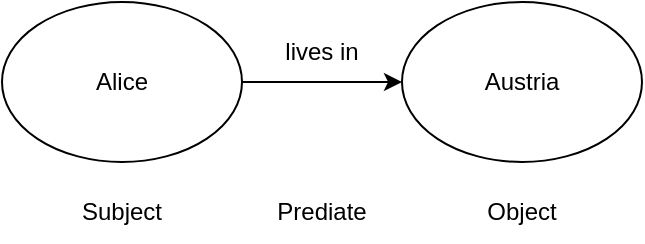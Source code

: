 <mxfile version="24.4.9" type="device" pages="2">
  <diagram name="Page-1" id="8N3XWA4QchF8TUvQweEX">
    <mxGraphModel dx="1434" dy="738" grid="1" gridSize="10" guides="1" tooltips="1" connect="1" arrows="1" fold="1" page="1" pageScale="1" pageWidth="827" pageHeight="1169" math="0" shadow="0">
      <root>
        <mxCell id="0" />
        <mxCell id="1" parent="0" />
        <mxCell id="-ZtLET40_uy0QwlSn1np-3" value="" style="edgeStyle=orthogonalEdgeStyle;rounded=0;orthogonalLoop=1;jettySize=auto;html=1;" edge="1" parent="1" source="-ZtLET40_uy0QwlSn1np-1" target="-ZtLET40_uy0QwlSn1np-2">
          <mxGeometry relative="1" as="geometry" />
        </mxCell>
        <mxCell id="-ZtLET40_uy0QwlSn1np-1" value="Alice" style="ellipse;whiteSpace=wrap;html=1;" vertex="1" parent="1">
          <mxGeometry x="80" y="160" width="120" height="80" as="geometry" />
        </mxCell>
        <mxCell id="-ZtLET40_uy0QwlSn1np-2" value="Austria" style="ellipse;whiteSpace=wrap;html=1;" vertex="1" parent="1">
          <mxGeometry x="280" y="160" width="120" height="80" as="geometry" />
        </mxCell>
        <mxCell id="-ZtLET40_uy0QwlSn1np-4" value="Subject" style="text;html=1;align=center;verticalAlign=middle;whiteSpace=wrap;rounded=0;" vertex="1" parent="1">
          <mxGeometry x="110" y="250" width="60" height="30" as="geometry" />
        </mxCell>
        <mxCell id="-ZtLET40_uy0QwlSn1np-6" value="lives in" style="text;html=1;align=center;verticalAlign=middle;whiteSpace=wrap;rounded=0;" vertex="1" parent="1">
          <mxGeometry x="210" y="170" width="60" height="30" as="geometry" />
        </mxCell>
        <mxCell id="-ZtLET40_uy0QwlSn1np-7" value="Prediate" style="text;html=1;align=center;verticalAlign=middle;whiteSpace=wrap;rounded=0;" vertex="1" parent="1">
          <mxGeometry x="210" y="250" width="60" height="30" as="geometry" />
        </mxCell>
        <mxCell id="-ZtLET40_uy0QwlSn1np-8" value="Object" style="text;html=1;align=center;verticalAlign=middle;whiteSpace=wrap;rounded=0;" vertex="1" parent="1">
          <mxGeometry x="310" y="250" width="60" height="30" as="geometry" />
        </mxCell>
      </root>
    </mxGraphModel>
  </diagram>
  <diagram id="BHpfjqG416VqSBUKp55q" name="Page-2">
    <mxGraphModel dx="1290" dy="522" grid="1" gridSize="10" guides="1" tooltips="1" connect="1" arrows="1" fold="1" page="1" pageScale="1" pageWidth="1169" pageHeight="827" math="0" shadow="0">
      <root>
        <mxCell id="0" />
        <mxCell id="1" parent="0" />
        <mxCell id="fEZMnwb492uWOY82GJNW-4" style="edgeStyle=orthogonalEdgeStyle;rounded=0;orthogonalLoop=1;jettySize=auto;html=1;" edge="1" parent="1" source="fEZMnwb492uWOY82GJNW-1" target="fEZMnwb492uWOY82GJNW-2">
          <mxGeometry relative="1" as="geometry" />
        </mxCell>
        <mxCell id="fEZMnwb492uWOY82GJNW-1" value="RQ4&lt;div&gt;QSE-QueryBased&lt;/div&gt;" style="strokeWidth=2;html=1;shape=mxgraph.flowchart.start_1;whiteSpace=wrap;" vertex="1" parent="1">
          <mxGeometry x="420" y="30" width="140" height="80" as="geometry" />
        </mxCell>
        <mxCell id="fEZMnwb492uWOY82GJNW-5" style="edgeStyle=orthogonalEdgeStyle;rounded=0;orthogonalLoop=1;jettySize=auto;html=1;" edge="1" parent="1" source="fEZMnwb492uWOY82GJNW-2" target="fEZMnwb492uWOY82GJNW-3">
          <mxGeometry relative="1" as="geometry" />
        </mxCell>
        <mxCell id="fEZMnwb492uWOY82GJNW-27" style="edgeStyle=orthogonalEdgeStyle;rounded=0;orthogonalLoop=1;jettySize=auto;html=1;entryX=0.5;entryY=0;entryDx=0;entryDy=0;" edge="1" parent="1" source="fEZMnwb492uWOY82GJNW-2" target="fEZMnwb492uWOY82GJNW-10">
          <mxGeometry relative="1" as="geometry" />
        </mxCell>
        <mxCell id="fEZMnwb492uWOY82GJNW-2" value="Run QSE on V1" style="rounded=1;whiteSpace=wrap;html=1;absoluteArcSize=1;arcSize=14;strokeWidth=2;" vertex="1" parent="1">
          <mxGeometry x="440" y="135" width="100" height="50" as="geometry" />
        </mxCell>
        <mxCell id="fEZMnwb492uWOY82GJNW-7" style="edgeStyle=orthogonalEdgeStyle;rounded=0;orthogonalLoop=1;jettySize=auto;html=1;" edge="1" parent="1" source="fEZMnwb492uWOY82GJNW-3" target="fEZMnwb492uWOY82GJNW-6">
          <mxGeometry relative="1" as="geometry" />
        </mxCell>
        <mxCell id="fEZMnwb492uWOY82GJNW-3" value="Run QSE on V2" style="rounded=1;whiteSpace=wrap;html=1;absoluteArcSize=1;arcSize=14;strokeWidth=2;" vertex="1" parent="1">
          <mxGeometry x="240" y="200" width="100" height="50" as="geometry" />
        </mxCell>
        <mxCell id="fEZMnwb492uWOY82GJNW-17" style="edgeStyle=orthogonalEdgeStyle;rounded=0;orthogonalLoop=1;jettySize=auto;html=1;" edge="1" parent="1" source="fEZMnwb492uWOY82GJNW-6" target="fEZMnwb492uWOY82GJNW-16">
          <mxGeometry relative="1" as="geometry" />
        </mxCell>
        <mxCell id="fEZMnwb492uWOY82GJNW-20" style="edgeStyle=orthogonalEdgeStyle;rounded=0;orthogonalLoop=1;jettySize=auto;html=1;entryX=0;entryY=0.5;entryDx=0;entryDy=0;exitX=0.5;exitY=1;exitDx=0;exitDy=0;" edge="1" parent="1" source="fEZMnwb492uWOY82GJNW-6" target="fEZMnwb492uWOY82GJNW-19">
          <mxGeometry relative="1" as="geometry" />
        </mxCell>
        <mxCell id="fEZMnwb492uWOY82GJNW-6" value="Compare QSE results with Regex-Logic used in Web app" style="rounded=1;whiteSpace=wrap;html=1;absoluteArcSize=1;arcSize=14;strokeWidth=2;" vertex="1" parent="1">
          <mxGeometry x="220" y="310" width="140" height="90" as="geometry" />
        </mxCell>
        <mxCell id="fEZMnwb492uWOY82GJNW-14" style="edgeStyle=orthogonalEdgeStyle;rounded=0;orthogonalLoop=1;jettySize=auto;html=1;entryX=0.5;entryY=0;entryDx=0;entryDy=0;" edge="1" parent="1" source="fEZMnwb492uWOY82GJNW-10" target="fEZMnwb492uWOY82GJNW-12">
          <mxGeometry relative="1" as="geometry" />
        </mxCell>
        <mxCell id="fEZMnwb492uWOY82GJNW-10" value="SPARQL Script on V2" style="rounded=1;whiteSpace=wrap;html=1;absoluteArcSize=1;arcSize=14;strokeWidth=2;" vertex="1" parent="1">
          <mxGeometry x="660" y="210" width="100" height="50" as="geometry" />
        </mxCell>
        <mxCell id="fEZMnwb492uWOY82GJNW-21" style="edgeStyle=orthogonalEdgeStyle;rounded=0;orthogonalLoop=1;jettySize=auto;html=1;entryX=1;entryY=0.5;entryDx=0;entryDy=0;exitX=0.5;exitY=1;exitDx=0;exitDy=0;" edge="1" parent="1" source="fEZMnwb492uWOY82GJNW-12" target="fEZMnwb492uWOY82GJNW-19">
          <mxGeometry relative="1" as="geometry" />
        </mxCell>
        <mxCell id="fEZMnwb492uWOY82GJNW-12" value="Compare results by using objects and Regex-Logic used in Web app" style="rounded=1;whiteSpace=wrap;html=1;absoluteArcSize=1;arcSize=14;strokeWidth=2;" vertex="1" parent="1">
          <mxGeometry x="640" y="310" width="140" height="90" as="geometry" />
        </mxCell>
        <mxCell id="fEZMnwb492uWOY82GJNW-16" value="Deleted node shapes&lt;div&gt;Deleted property shapes&lt;/div&gt;&lt;div&gt;Edited node shapes&lt;/div&gt;&lt;div&gt;Edited property shapes&lt;/div&gt;" style="strokeWidth=2;html=1;shape=mxgraph.flowchart.document2;whiteSpace=wrap;size=0.25;" vertex="1" parent="1">
          <mxGeometry x="422.5" y="280" width="145" height="150" as="geometry" />
        </mxCell>
        <mxCell id="fEZMnwb492uWOY82GJNW-18" style="edgeStyle=orthogonalEdgeStyle;rounded=0;orthogonalLoop=1;jettySize=auto;html=1;entryX=1;entryY=0.5;entryDx=0;entryDy=0;entryPerimeter=0;" edge="1" parent="1" source="fEZMnwb492uWOY82GJNW-12" target="fEZMnwb492uWOY82GJNW-16">
          <mxGeometry relative="1" as="geometry" />
        </mxCell>
        <mxCell id="fEZMnwb492uWOY82GJNW-19" value="Meta comparison between comparisons" style="rounded=1;whiteSpace=wrap;html=1;absoluteArcSize=1;arcSize=14;strokeWidth=2;" vertex="1" parent="1">
          <mxGeometry x="425" y="460" width="140" height="90" as="geometry" />
        </mxCell>
        <mxCell id="fEZMnwb492uWOY82GJNW-23" style="edgeStyle=orthogonalEdgeStyle;rounded=0;orthogonalLoop=1;jettySize=auto;html=1;entryX=1;entryY=0.5;entryDx=0;entryDy=0;" edge="1" parent="1" source="fEZMnwb492uWOY82GJNW-22" target="fEZMnwb492uWOY82GJNW-10">
          <mxGeometry relative="1" as="geometry" />
        </mxCell>
        <mxCell id="fEZMnwb492uWOY82GJNW-22" value="Count support for all node shapes&lt;div&gt;Count support for all property shapes / or items&lt;/div&gt;&lt;div&gt;Result as objects&lt;/div&gt;&lt;div&gt;Result as file, cleaned by using Regex + Jena&lt;/div&gt;" style="strokeWidth=2;html=1;shape=mxgraph.flowchart.annotation_1;align=left;pointerEvents=1;" vertex="1" parent="1">
          <mxGeometry x="830" y="185" width="50" height="100" as="geometry" />
        </mxCell>
      </root>
    </mxGraphModel>
  </diagram>
</mxfile>
